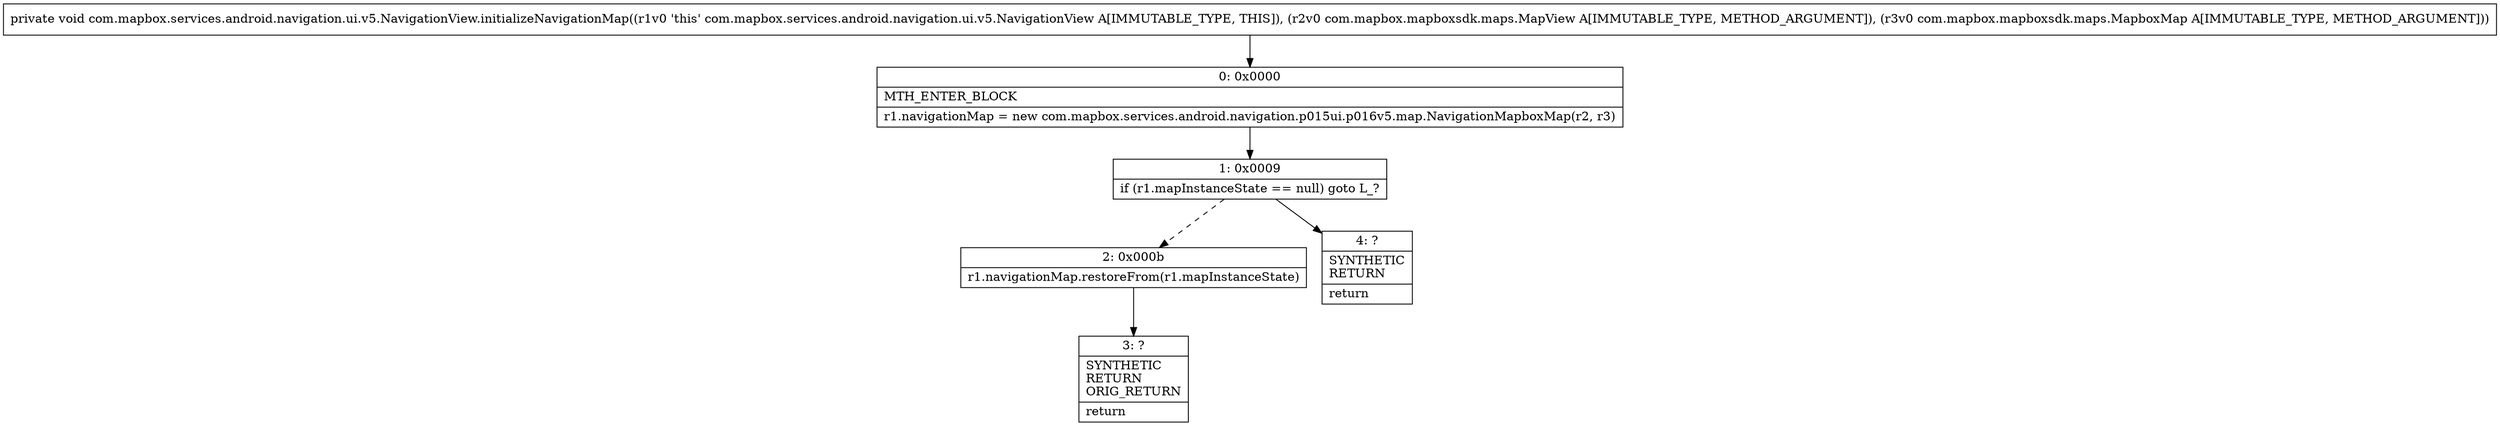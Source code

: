 digraph "CFG forcom.mapbox.services.android.navigation.ui.v5.NavigationView.initializeNavigationMap(Lcom\/mapbox\/mapboxsdk\/maps\/MapView;Lcom\/mapbox\/mapboxsdk\/maps\/MapboxMap;)V" {
Node_0 [shape=record,label="{0\:\ 0x0000|MTH_ENTER_BLOCK\l|r1.navigationMap = new com.mapbox.services.android.navigation.p015ui.p016v5.map.NavigationMapboxMap(r2, r3)\l}"];
Node_1 [shape=record,label="{1\:\ 0x0009|if (r1.mapInstanceState == null) goto L_?\l}"];
Node_2 [shape=record,label="{2\:\ 0x000b|r1.navigationMap.restoreFrom(r1.mapInstanceState)\l}"];
Node_3 [shape=record,label="{3\:\ ?|SYNTHETIC\lRETURN\lORIG_RETURN\l|return\l}"];
Node_4 [shape=record,label="{4\:\ ?|SYNTHETIC\lRETURN\l|return\l}"];
MethodNode[shape=record,label="{private void com.mapbox.services.android.navigation.ui.v5.NavigationView.initializeNavigationMap((r1v0 'this' com.mapbox.services.android.navigation.ui.v5.NavigationView A[IMMUTABLE_TYPE, THIS]), (r2v0 com.mapbox.mapboxsdk.maps.MapView A[IMMUTABLE_TYPE, METHOD_ARGUMENT]), (r3v0 com.mapbox.mapboxsdk.maps.MapboxMap A[IMMUTABLE_TYPE, METHOD_ARGUMENT])) }"];
MethodNode -> Node_0;
Node_0 -> Node_1;
Node_1 -> Node_2[style=dashed];
Node_1 -> Node_4;
Node_2 -> Node_3;
}

